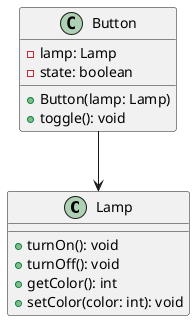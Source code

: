 @startuml exampleClassDiagarm

class Lamp {
    +turnOn(): void
    +turnOff(): void
    +getColor(): int
    +setColor(color: int): void
}

class Button {
    -lamp: Lamp
    -state: boolean
    +Button(lamp: Lamp)
    +toggle(): void
}

Button --> Lamp

@enduml
